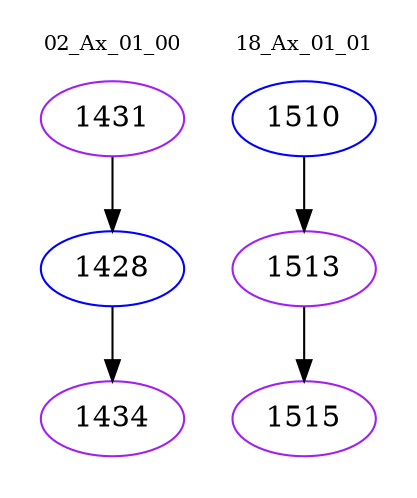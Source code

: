 digraph{
subgraph cluster_0 {
color = white
label = "02_Ax_01_00";
fontsize=10;
T0_1431 [label="1431", color="purple"]
T0_1431 -> T0_1428 [color="black"]
T0_1428 [label="1428", color="blue"]
T0_1428 -> T0_1434 [color="black"]
T0_1434 [label="1434", color="purple"]
}
subgraph cluster_1 {
color = white
label = "18_Ax_01_01";
fontsize=10;
T1_1510 [label="1510", color="blue"]
T1_1510 -> T1_1513 [color="black"]
T1_1513 [label="1513", color="purple"]
T1_1513 -> T1_1515 [color="black"]
T1_1515 [label="1515", color="purple"]
}
}
